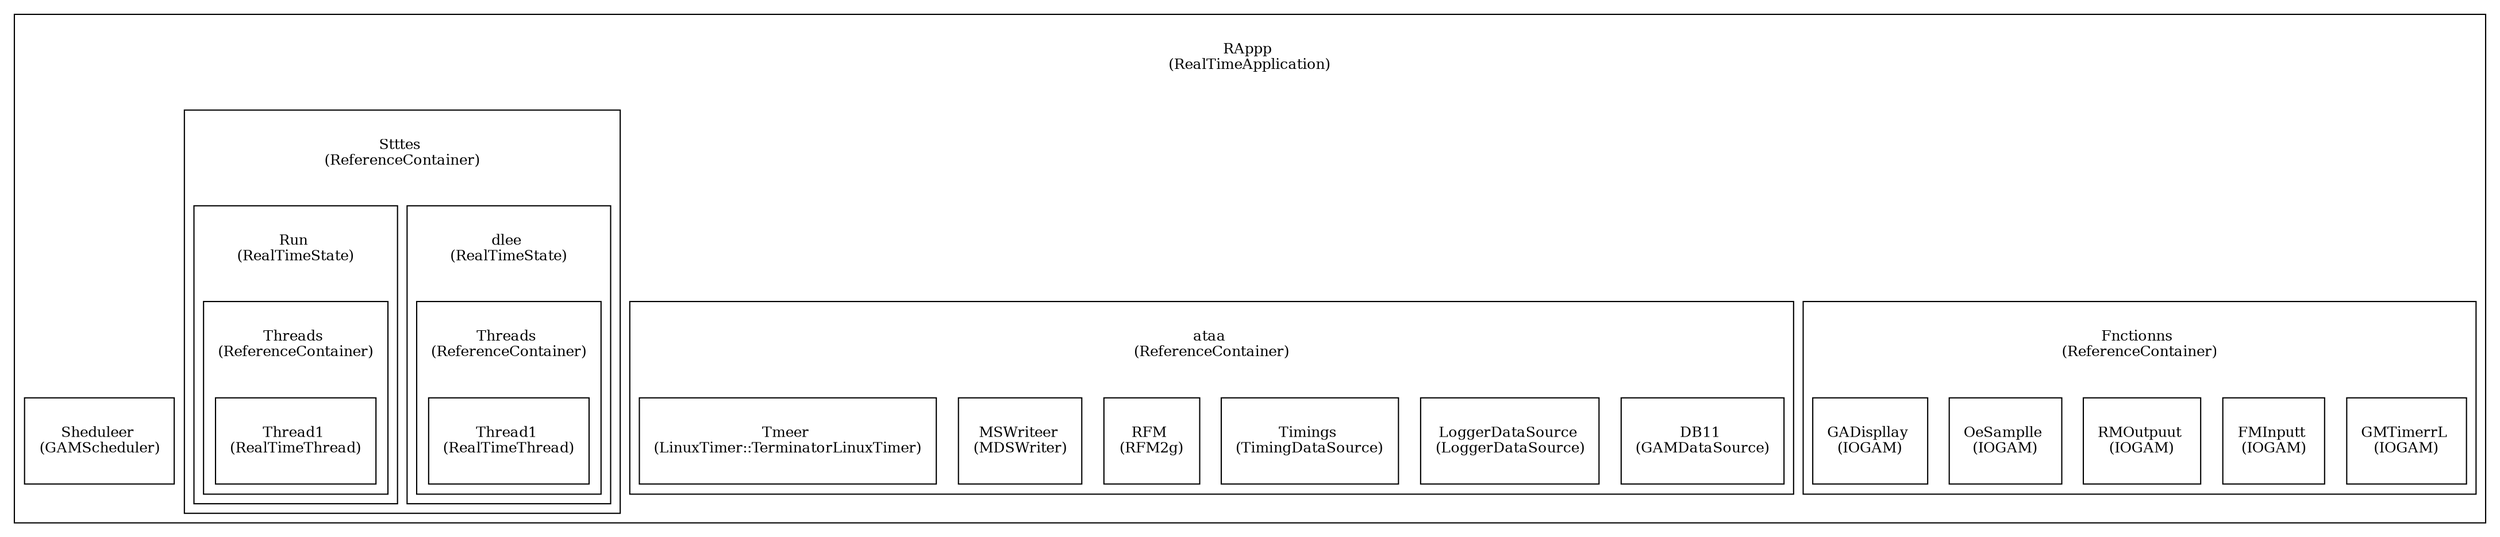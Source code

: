 digraph G {
bgcolor=white
subgraph cluster_RAppp {
label=<<TABLE border="0" cellborder="0"><TR><TD width="60" height="60"><font point-size="12">RAppp <BR/>(RealTimeApplication)</font></TD></TR></TABLE>>
subgraph cluster_RApppFnctionns {
label=<<TABLE border="0" cellborder="0"><TR><TD width="60" height="60"><font point-size="12">Fnctionns <BR/>(ReferenceContainer)</font></TD></TR></TABLE>>
RApppFnctionnsGMTimerrL [shape=record, style=filled, fillcolor=white, color=black,label=<<TABLE border="0" cellborder="0"><TR><TD width="60" height="60"><font point-size="12">GMTimerrL <BR/>(IOGAM)</font></TD></TR></TABLE>>]
RApppFnctionnsFMInputt [shape=record, style=filled, fillcolor=white, color=black,label=<<TABLE border="0" cellborder="0"><TR><TD width="60" height="60"><font point-size="12">FMInputt <BR/>(IOGAM)</font></TD></TR></TABLE>>]
RApppFnctionnsRMOutpuut [shape=record, style=filled, fillcolor=white, color=black,label=<<TABLE border="0" cellborder="0"><TR><TD width="60" height="60"><font point-size="12">RMOutpuut <BR/>(IOGAM)</font></TD></TR></TABLE>>]
RApppFnctionnsOeSamplle [shape=record, style=filled, fillcolor=white, color=black,label=<<TABLE border="0" cellborder="0"><TR><TD width="60" height="60"><font point-size="12">OeSamplle <BR/>(IOGAM)</font></TD></TR></TABLE>>]
RApppFnctionnsGADispllay [shape=record, style=filled, fillcolor=white, color=black,label=<<TABLE border="0" cellborder="0"><TR><TD width="60" height="60"><font point-size="12">GADispllay <BR/>(IOGAM)</font></TD></TR></TABLE>>]
}
subgraph cluster_RApppataa {
label=<<TABLE border="0" cellborder="0"><TR><TD width="60" height="60"><font point-size="12">ataa <BR/>(ReferenceContainer)</font></TD></TR></TABLE>>
RApppataaDB11 [shape=record, style=filled, fillcolor=white, color=black,label=<<TABLE border="0" cellborder="0"><TR><TD width="60" height="60"><font point-size="12">DB11 <BR/>(GAMDataSource)</font></TD></TR></TABLE>>]
RApppataaLoggerDataSource [shape=record, style=filled, fillcolor=white, color=black,label=<<TABLE border="0" cellborder="0"><TR><TD width="60" height="60"><font point-size="12">LoggerDataSource <BR/>(LoggerDataSource)</font></TD></TR></TABLE>>]
RApppataaTimings [shape=record, style=filled, fillcolor=white, color=black,label=<<TABLE border="0" cellborder="0"><TR><TD width="60" height="60"><font point-size="12">Timings <BR/>(TimingDataSource)</font></TD></TR></TABLE>>]
RApppataaRFM [shape=record, style=filled, fillcolor=white, color=black,label=<<TABLE border="0" cellborder="0"><TR><TD width="60" height="60"><font point-size="12">RFM <BR/>(RFM2g)</font></TD></TR></TABLE>>]
RApppataaMSWriteer [shape=record, style=filled, fillcolor=white, color=black,label=<<TABLE border="0" cellborder="0"><TR><TD width="60" height="60"><font point-size="12">MSWriteer <BR/>(MDSWriter)</font></TD></TR></TABLE>>]
RApppataaTmeer [shape=record, style=filled, fillcolor=white, color=black,label=<<TABLE border="0" cellborder="0"><TR><TD width="60" height="60"><font point-size="12">Tmeer <BR/>(LinuxTimer::TerminatorLinuxTimer)</font></TD></TR></TABLE>>]
}
subgraph cluster_RApppStttes {
label=<<TABLE border="0" cellborder="0"><TR><TD width="60" height="60"><font point-size="12">Stttes <BR/>(ReferenceContainer)</font></TD></TR></TABLE>>
subgraph cluster_RApppStttesdlee {
label=<<TABLE border="0" cellborder="0"><TR><TD width="60" height="60"><font point-size="12">dlee <BR/>(RealTimeState)</font></TD></TR></TABLE>>
subgraph cluster_RApppStttesdleeThreads {
label=<<TABLE border="0" cellborder="0"><TR><TD width="60" height="60"><font point-size="12">Threads <BR/>(ReferenceContainer)</font></TD></TR></TABLE>>
RApppStttesdleeThreadsThread1 [shape=record, style=filled, fillcolor=white, color=black,label=<<TABLE border="0" cellborder="0"><TR><TD width="60" height="60"><font point-size="12">Thread1 <BR/>(RealTimeThread)</font></TD></TR></TABLE>>]
}
}
subgraph cluster_RApppStttesRun {
label=<<TABLE border="0" cellborder="0"><TR><TD width="60" height="60"><font point-size="12">Run <BR/>(RealTimeState)</font></TD></TR></TABLE>>
subgraph cluster_RApppStttesRunThreads {
label=<<TABLE border="0" cellborder="0"><TR><TD width="60" height="60"><font point-size="12">Threads <BR/>(ReferenceContainer)</font></TD></TR></TABLE>>
RApppStttesRunThreadsThread1 [shape=record, style=filled, fillcolor=white, color=black,label=<<TABLE border="0" cellborder="0"><TR><TD width="60" height="60"><font point-size="12">Thread1 <BR/>(RealTimeThread)</font></TD></TR></TABLE>>]
}
}
}
RApppSheduleer [shape=record, style=filled, fillcolor=white, color=black,label=<<TABLE border="0" cellborder="0"><TR><TD width="60" height="60"><font point-size="12">Sheduleer <BR/>(GAMScheduler)</font></TD></TR></TABLE>>]
}
}
